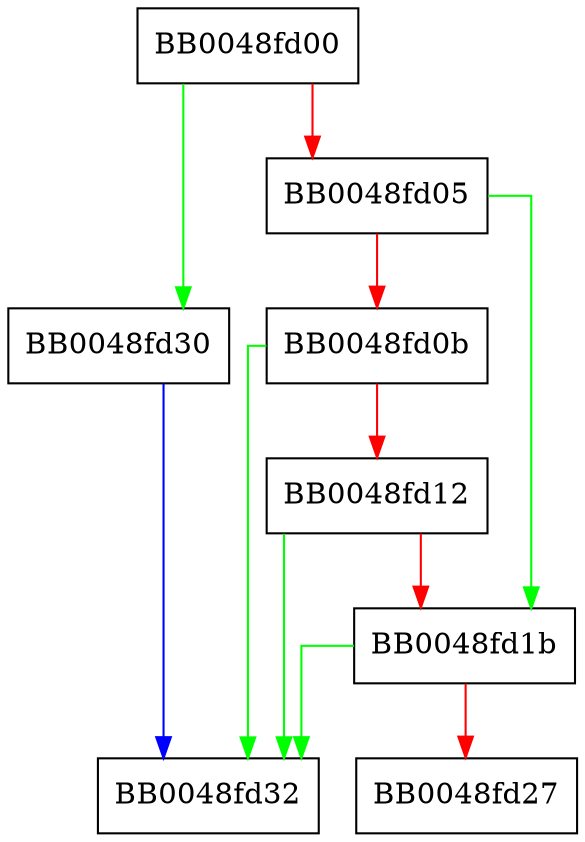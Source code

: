 digraph SSL_get_privatekey {
  node [shape="box"];
  graph [splines=ortho];
  BB0048fd00 -> BB0048fd30 [color="green"];
  BB0048fd00 -> BB0048fd05 [color="red"];
  BB0048fd05 -> BB0048fd1b [color="green"];
  BB0048fd05 -> BB0048fd0b [color="red"];
  BB0048fd0b -> BB0048fd32 [color="green"];
  BB0048fd0b -> BB0048fd12 [color="red"];
  BB0048fd12 -> BB0048fd32 [color="green"];
  BB0048fd12 -> BB0048fd1b [color="red"];
  BB0048fd1b -> BB0048fd32 [color="green"];
  BB0048fd1b -> BB0048fd27 [color="red"];
  BB0048fd30 -> BB0048fd32 [color="blue"];
}